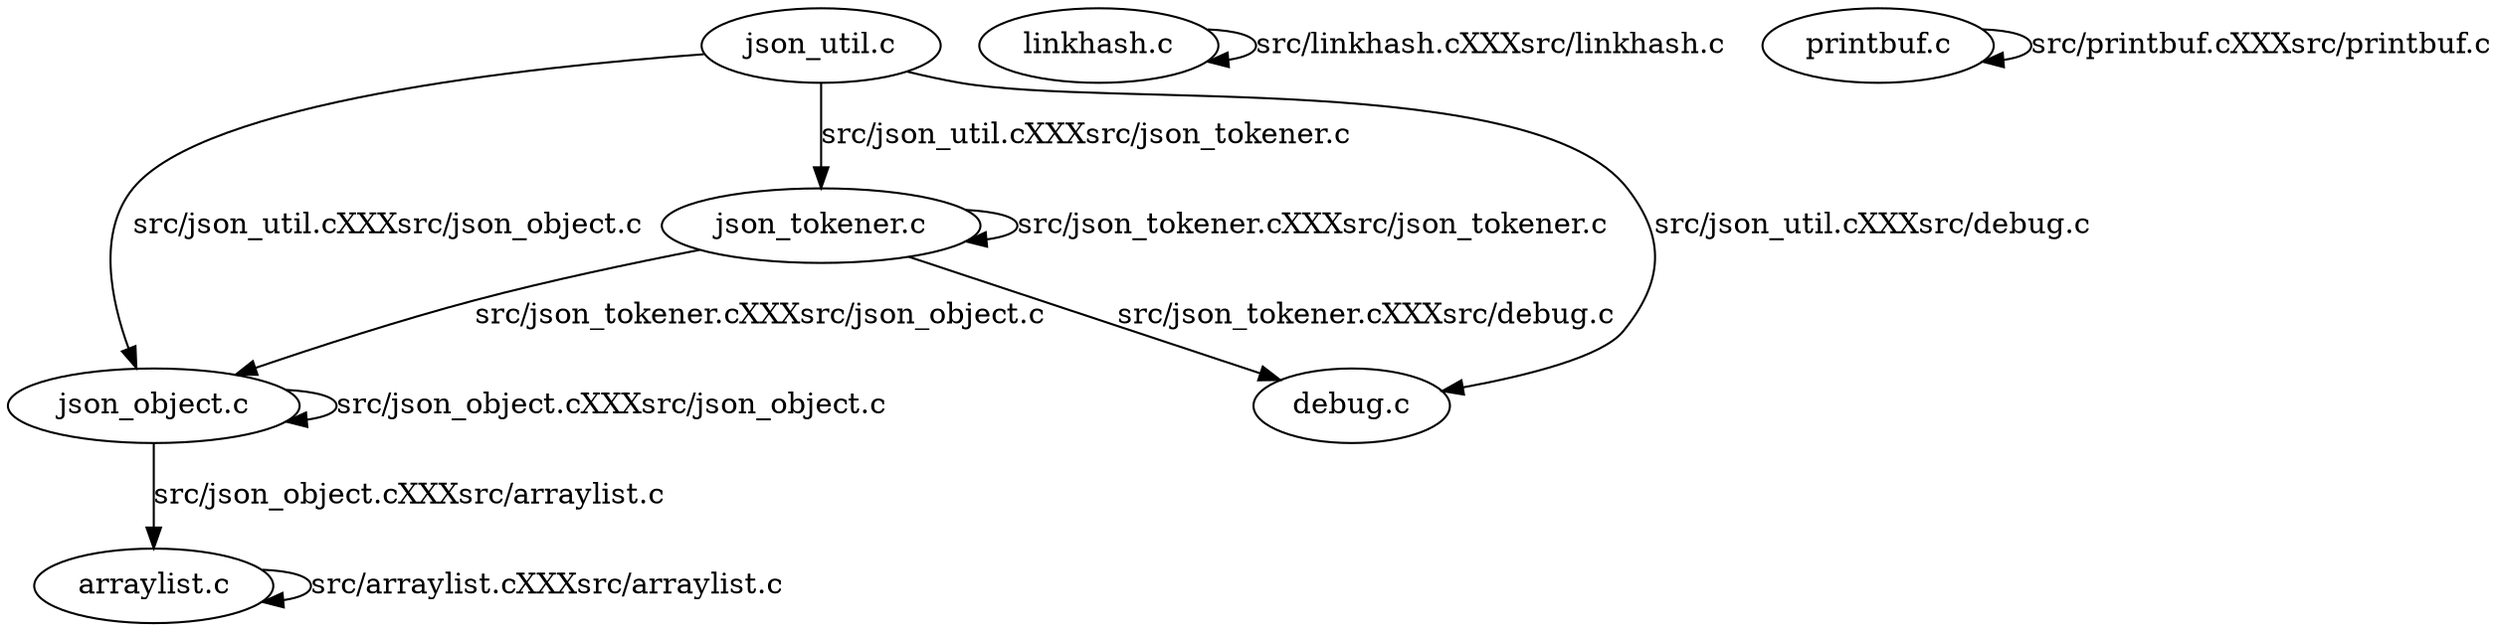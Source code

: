 digraph G {
    subgraph 1 {
        graph [ label=src ];
        2 [ label="arraylist.c",metric1=0 ];
        3 [ label="json_object.c",metric1=0 ];
        4 [ label="json_tokener.c",metric1=0 ];
        5 [ label="linkhash.c",metric1=0 ];
        6 [ label="printbuf.c",metric1=0 ];
        10948 [ label="debug.c",metric1=0 ];
        10949 [ label="json_util.c",metric1=0 ];
    }
    10949 -> 4 [ label="src/json_util.cXXXsrc/json_tokener.c" ];
    10949 -> 3 [ label="src/json_util.cXXXsrc/json_object.c" ];
    10949 -> 10948 [ label="src/json_util.cXXXsrc/debug.c" ];
    5 -> 5 [ label="src/linkhash.cXXXsrc/linkhash.c" ];
    4 -> 10948 [ label="src/json_tokener.cXXXsrc/debug.c" ];
    4 -> 3 [ label="src/json_tokener.cXXXsrc/json_object.c" ];
    4 -> 4 [ label="src/json_tokener.cXXXsrc/json_tokener.c" ];
    6 -> 6 [ label="src/printbuf.cXXXsrc/printbuf.c" ];
    2 -> 2 [ label="src/arraylist.cXXXsrc/arraylist.c" ];
    3 -> 3 [ label="src/json_object.cXXXsrc/json_object.c" ];
    3 -> 2 [ label="src/json_object.cXXXsrc/arraylist.c" ];
}
